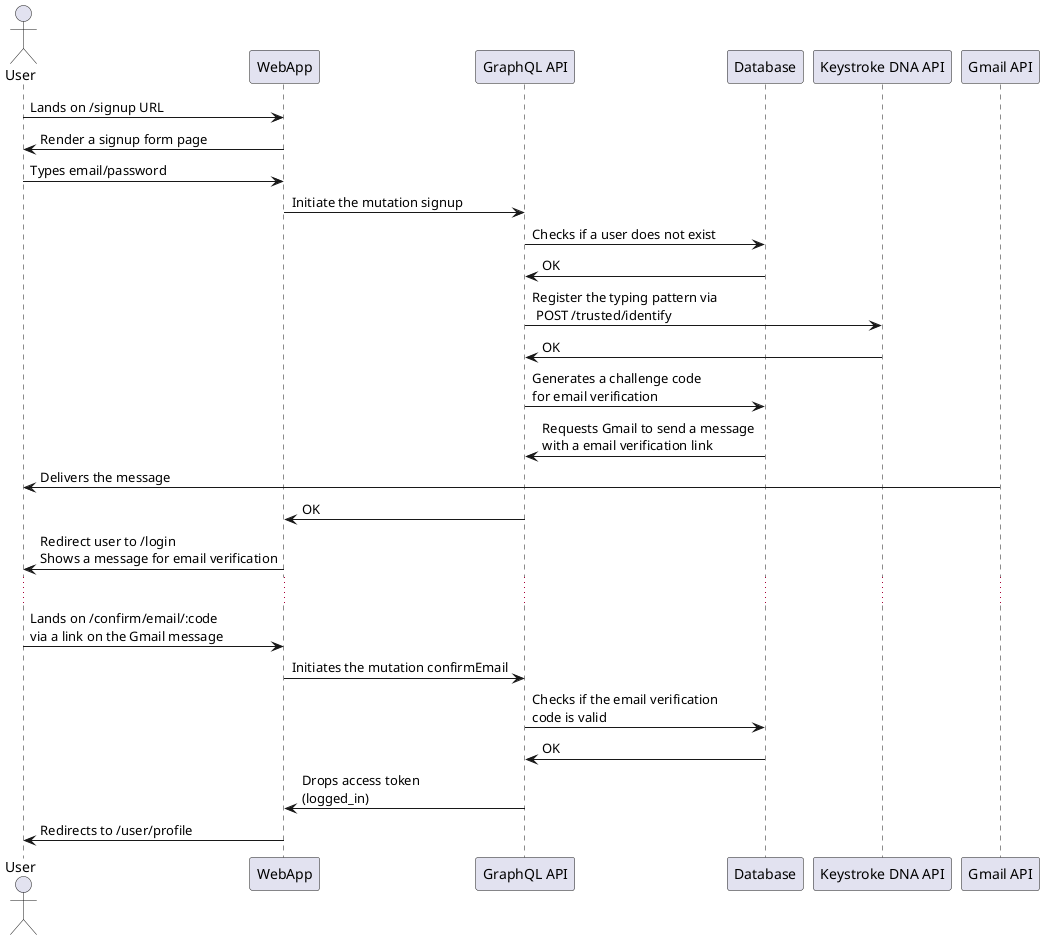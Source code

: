 @startuml
actor User as U
participant WebApp as W
participant "GraphQL API" as G
participant "Database" as D
participant "Keystroke DNA API" as K
participant "Gmail API" as GM

U -> W: Lands on /signup URL
W -> U: Render a signup form page

U -> W: Types email/password
W -> G: Initiate the mutation signup
G -> D: Checks if a user does not exist
D -> G: OK

G -> K: Register the typing pattern via \n POST /trusted/identify
K -> G: OK
G -> D: Generates a challenge code \nfor email verification
D -> G: Requests Gmail to send a message \nwith a email verification link
GM -> U: Delivers the message

G -> W: OK
W -> U: Redirect user to /login \nShows a message for email verification

...

U -> W: Lands on /confirm/email/:code \nvia a link on the Gmail message
W -> G: Initiates the mutation confirmEmail
G -> D: Checks if the email verification \ncode is valid
D -> G: OK
G -> W: Drops access token \n(logged_in)
W -> U: Redirects to /user/profile
@enduml
